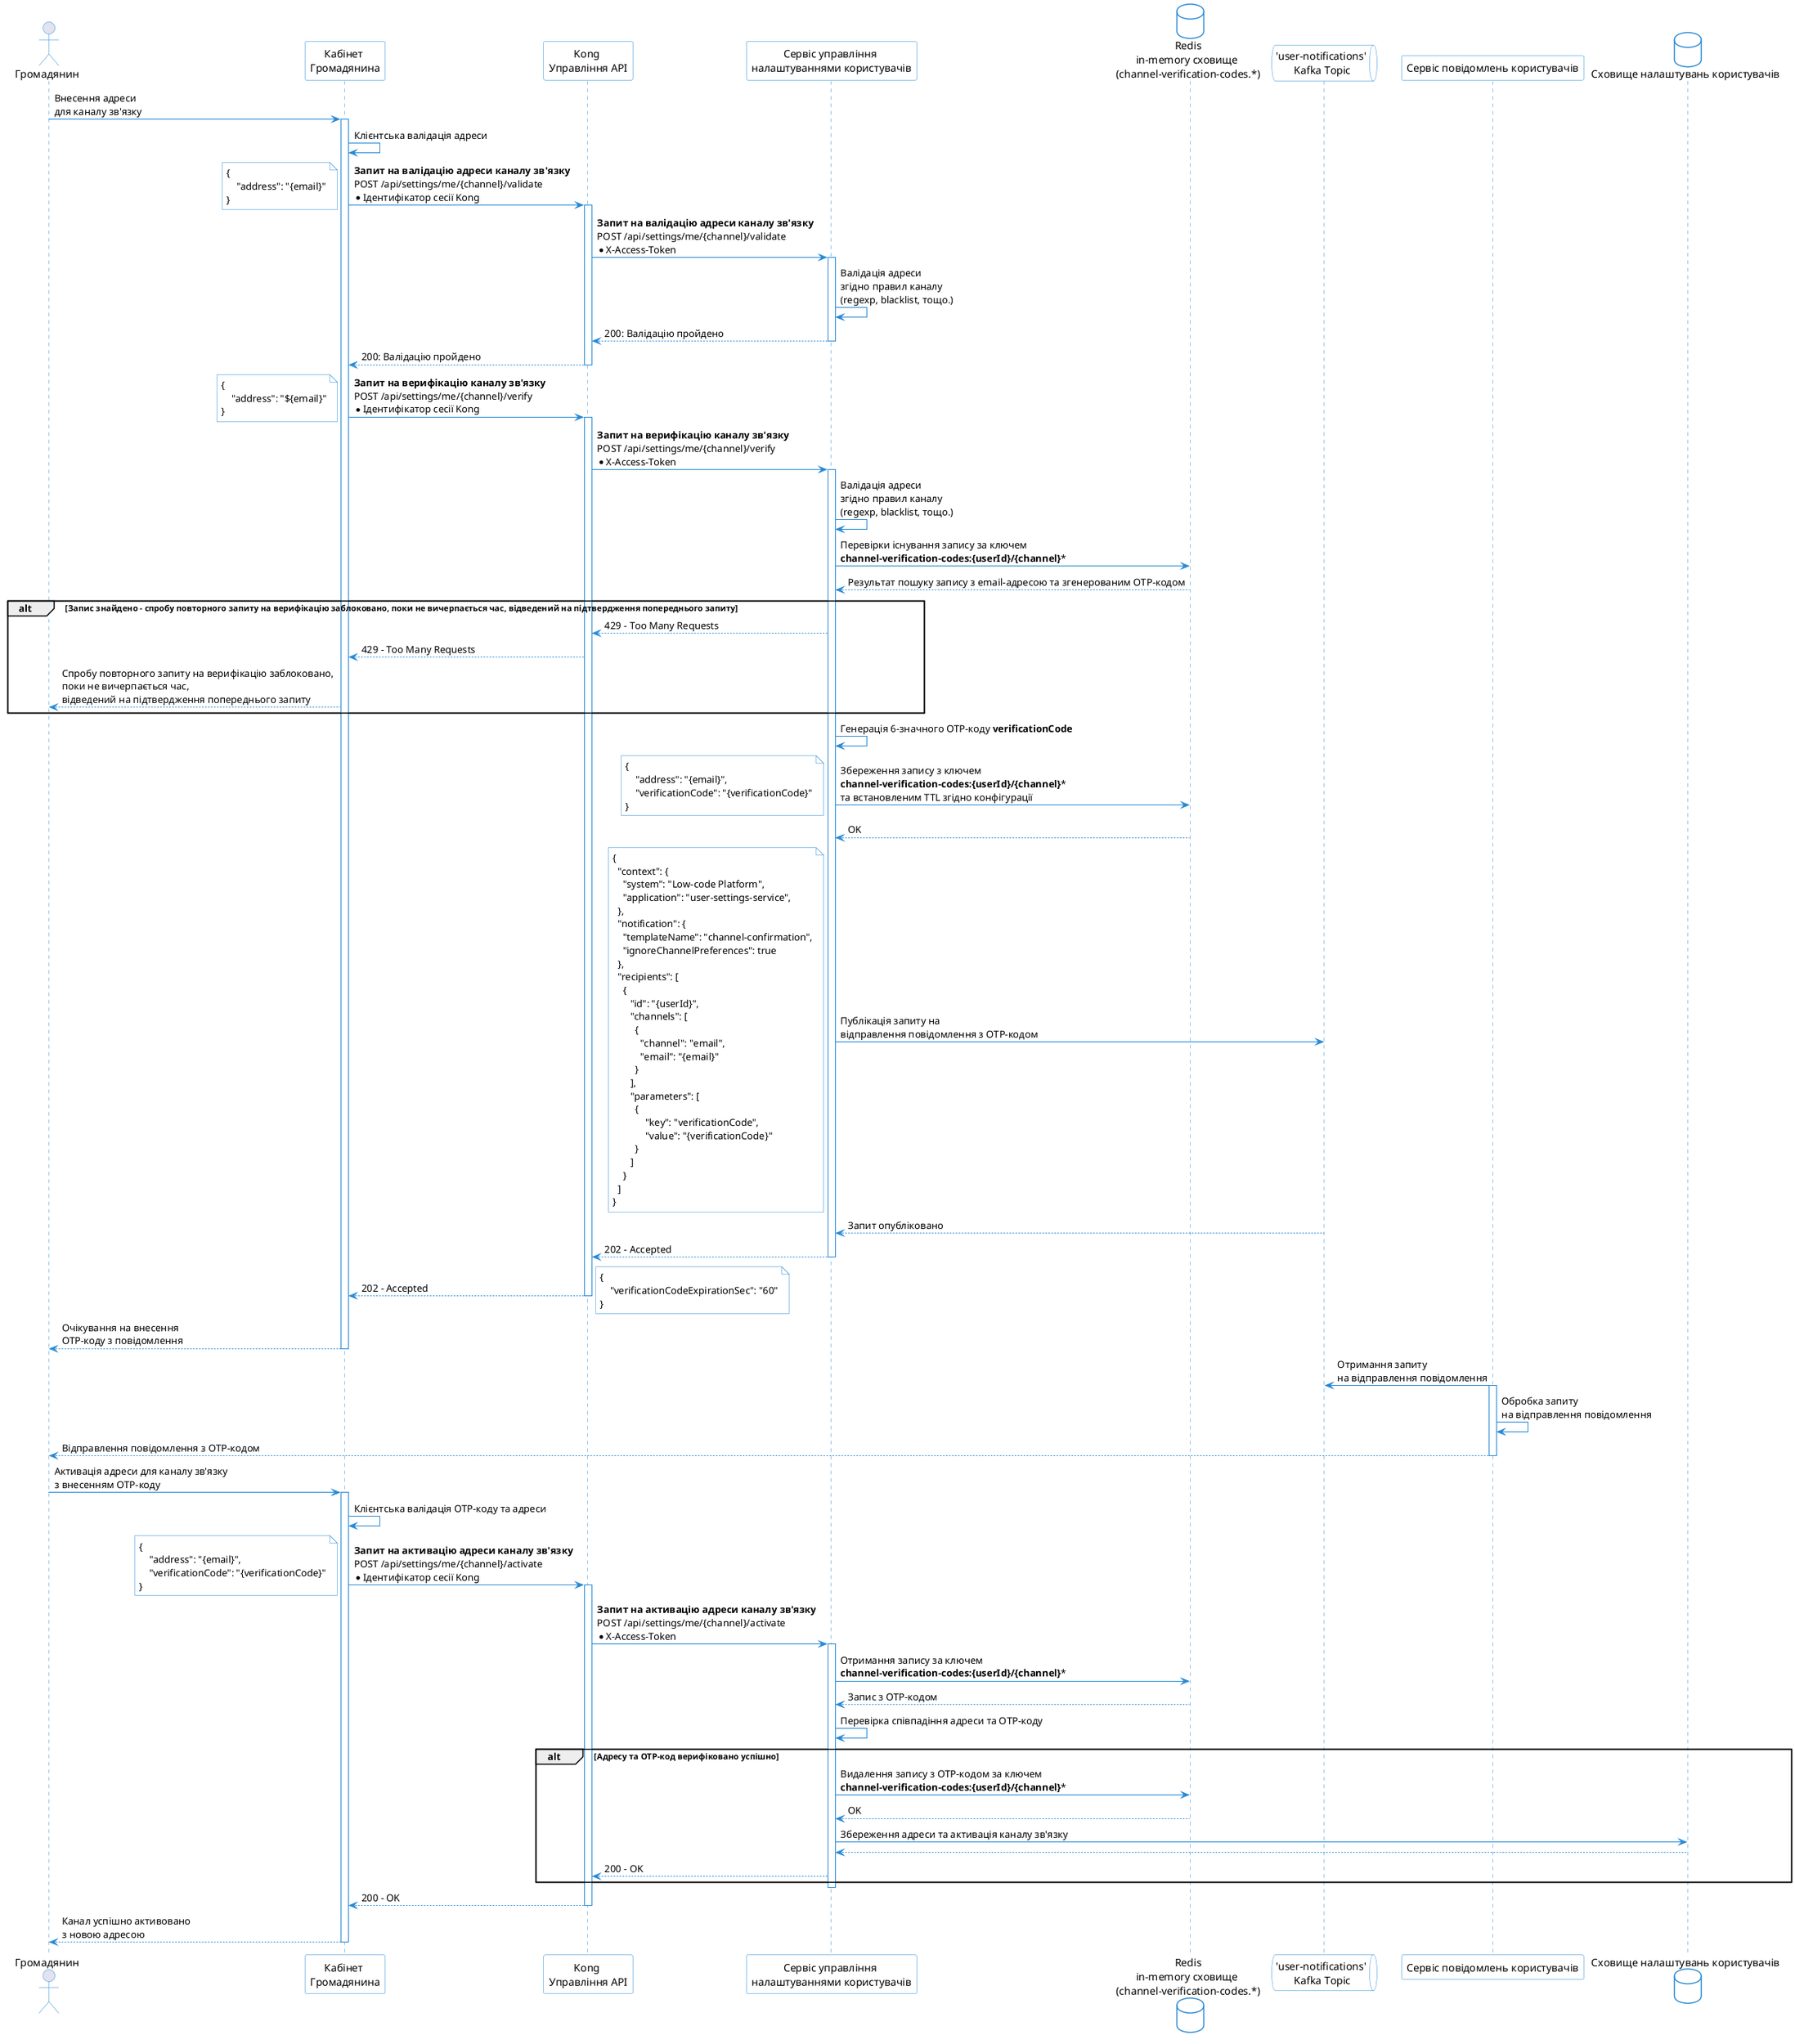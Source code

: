 @startuml
skinparam shadowing false
skinparam DatabaseBackgroundColor white
skinparam DatabaseBorderColor #2688d4
skinparam QueueBackgroundColor white
skinparam QueueBorderColor #2688d4
skinparam NoteBackgroundColor white
skinparam NoteBorderColor #2688d4
skinparam sequence {
    ArrowColor #2688d4
    ActorBorderColor #2688d4
    LifeLineBorderColor #2688d4
    ParticipantBorderColor #2688d4
    ParticipantBackgroundColor white
    BoxBorderColor #2688d4
    BoxBackgroundColor white
}

actor Громадянин as citizen
participant "Кабінет \nГромадянина" as citizen_portal
participant "Kong \nУправління API" as kong
participant "Сервіс управління \nналаштуваннями користувачів" as user_settings_service
database "Redis\nin-memory сховище \n(channel-verification-codes.*)" as redis
queue "'user-notifications'\n Kafka Topic" as user_notifications_topic
participant "Сервіс повідомлень користувачів" as user_notifications_service
database "Сховище налаштувань користувачів" as user_settings_database

citizen -> citizen_portal: Внесення адреси \nдля каналу зв'язку
activate citizen_portal
  citizen_portal -> citizen_portal: Клієнтська валідація адреси
  citizen_portal -> kong: **Запит на валідацію адреси каналу зв'язку** \nPOST /api/settings/me/{channel}/validate \n*Ідентифікатор сесії Kong
  note left
    {
        "address": "{email}"
    }
  end note
  activate kong
    kong -> user_settings_service: **Запит на валідацію адреси каналу зв'язку** \nPOST /api/settings/me/{channel}/validate \n*X-Access-Token
    activate user_settings_service
      user_settings_service -> user_settings_service: Валідація адреси \nзгідно правил каналу \n(regexp, blacklist, тощо.)
      user_settings_service --> kong: 200: Валідацію пройдено
    deactivate user_settings_service
    kong --> citizen_portal: 200: Валідацію пройдено
  deactivate kong
  citizen_portal -> kong: **Запит на верифікацію каналу зв'язку** \nPOST /api/settings/me/{channel}/verify \n*Ідентифікатор сесії Kong
  note left
    {
        "address": "${email}"
    }
  end note
  activate kong
    kong -> user_settings_service: **Запит на верифікацію каналу зв'язку** \nPOST /api/settings/me/{channel}/verify \n*X-Access-Token
    activate user_settings_service
      user_settings_service -> user_settings_service: Валідація адреси \nзгідно правил каналу \n(regexp, blacklist, тощо.)
      user_settings_service -> redis: Перевірки існування запису за ключем \n**channel-verification-codes:{userId}/{channel}***
      redis --> user_settings_service: Результат пошуку запису з email-адресою та згенерованим OTP-кодом
      alt Запис знайдено - спробу повторного запиту на верифікацію заблоковано, поки не вичерпається час, відведений на підтвердження попереднього запиту
        user_settings_service --> kong: 429 - Too Many Requests
        kong --> citizen_portal: 429 - Too Many Requests
        citizen_portal --> citizen: Спробу повторного запиту на верифікацію заблоковано, \nпоки не вичерпається час, \nвідведений на підтвердження попереднього запиту
      end
      user_settings_service -> user_settings_service: Генерація 6-значного OTP-коду **verificationCode**
      user_settings_service -> redis: Збереження запису з ключем \n**channel-verification-codes:{userId}/{channel}*** \nта встановленим TTL згідно конфігурації
      note left
        {
            "address": "{email}",
            "verificationCode": "{verificationCode}"
        }
      end note
      redis --> user_settings_service: OK
      user_settings_service -> user_notifications_topic: Публікація запиту на \nвідправлення повідомлення з OTP-кодом
      note left
       {
         "context": {
           "system": "Low-code Platform",
           "application": "user-settings-service",
         },
         "notification": {
           "templateName": "channel-confirmation",
           "ignoreChannelPreferences": true
         },
         "recipients": [
           {
              "id": "{userId}",
              "channels": [
                {
                  "channel": "email",
                  "email": "{email}"
                }
              ],
              "parameters": [
                {
                    "key": "verificationCode",
                    "value": "{verificationCode}"
                }
              ]
           }
         ]
       }
      end note
      user_notifications_topic --> user_settings_service: Запит опубліковано
      user_settings_service --> kong: 202 - Accepted
    deactivate user_settings_service
    kong --> citizen_portal: 202 - Accepted
    note right
      {
          "verificationCodeExpirationSec": "60"
      }
    end note
  deactivate kong
  citizen_portal --> citizen: Очікування на внесення \nOTP-коду з повідомлення
deactivate citizen_portal

user_notifications_service -> user_notifications_topic: Отримання запиту \nна відправлення повідомлення
activate user_notifications_service
  user_notifications_service -> user_notifications_service: Обробка запиту \nна відправлення повідомлення
  user_notifications_service --> citizen: Відправлення повідомлення з OTP-кодом
deactivate user_notifications_service

citizen -> citizen_portal: Активація адреси для каналу зв'язку \nз внесенням OTP-коду
activate citizen_portal
  citizen_portal -> citizen_portal: Клієнтська валідація OTP-коду та адреси
  citizen_portal -> kong: **Запит на активацію адреси каналу зв'язку** \nPOST /api/settings/me/{channel}/activate \n*Ідентифікатор сесії Kong
  note left
    {
        "address": "{email}",
        "verificationCode": "{verificationCode}"
    }
  end note
  activate kong
    kong -> user_settings_service: **Запит на активацію адреси каналу зв'язку** \nPOST /api/settings/me/{channel}/activate \n*X-Access-Token
    activate user_settings_service
      user_settings_service -> redis: Отримання запису за ключем \n**channel-verification-codes:{userId}/{channel}***
      redis --> user_settings_service: Запис з OTP-кодом
      user_settings_service -> user_settings_service: Перевірка співпадіння адреси та OTP-коду
      alt Адресу та OTP-код верифіковано успішно
        user_settings_service -> redis: Видалення запису з OTP-кодом за ключем\n**channel-verification-codes:{userId}/{channel}***
        redis --> user_settings_service: OK
        user_settings_service -> user_settings_database: Збереження адреси та активація каналу зв'язку
        user_settings_database --> user_settings_service
        user_settings_service --> kong: 200 - OK
      end
    deactivate user_settings_service
    kong --> citizen_portal: 200 - OK
  deactivate kong
  citizen_portal --> citizen: Канал успішно активовано \nз новою адресою
deactivate citizen_portal
@enduml